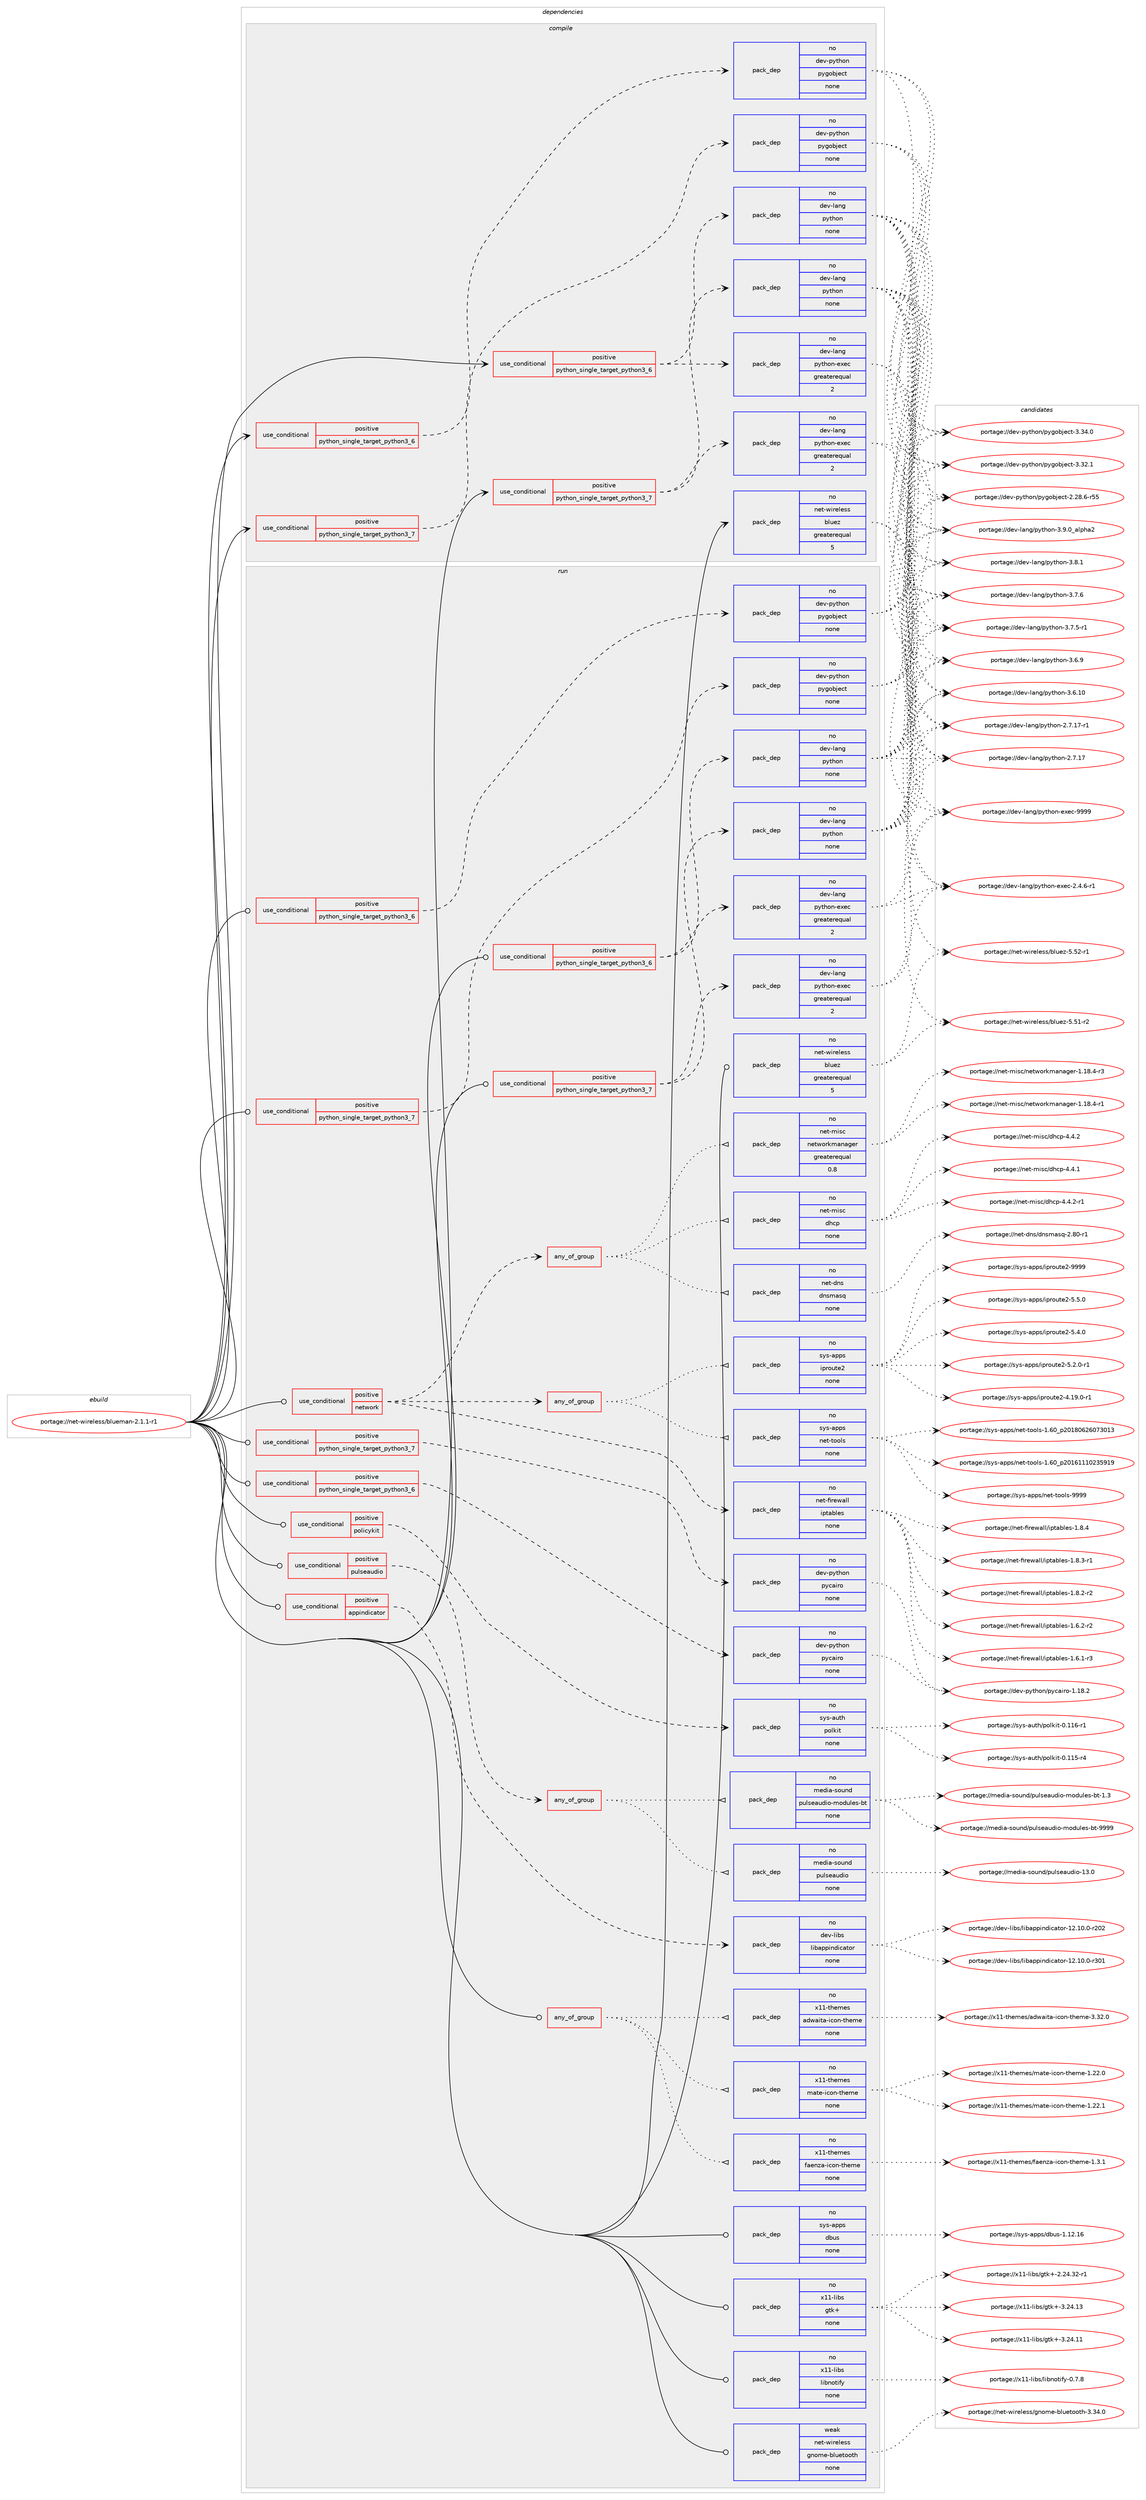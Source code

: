 digraph prolog {

# *************
# Graph options
# *************

newrank=true;
concentrate=true;
compound=true;
graph [rankdir=LR,fontname=Helvetica,fontsize=10,ranksep=1.5];#, ranksep=2.5, nodesep=0.2];
edge  [arrowhead=vee];
node  [fontname=Helvetica,fontsize=10];

# **********
# The ebuild
# **********

subgraph cluster_leftcol {
color=gray;
rank=same;
label=<<i>ebuild</i>>;
id [label="portage://net-wireless/blueman-2.1.1-r1", color=red, width=4, href="../net-wireless/blueman-2.1.1-r1.svg"];
}

# ****************
# The dependencies
# ****************

subgraph cluster_midcol {
color=gray;
label=<<i>dependencies</i>>;
subgraph cluster_compile {
fillcolor="#eeeeee";
style=filled;
label=<<i>compile</i>>;
subgraph cond22024 {
dependency111573 [label=<<TABLE BORDER="0" CELLBORDER="1" CELLSPACING="0" CELLPADDING="4"><TR><TD ROWSPAN="3" CELLPADDING="10">use_conditional</TD></TR><TR><TD>positive</TD></TR><TR><TD>python_single_target_python3_6</TD></TR></TABLE>>, shape=none, color=red];
subgraph pack87694 {
dependency111574 [label=<<TABLE BORDER="0" CELLBORDER="1" CELLSPACING="0" CELLPADDING="4" WIDTH="220"><TR><TD ROWSPAN="6" CELLPADDING="30">pack_dep</TD></TR><TR><TD WIDTH="110">no</TD></TR><TR><TD>dev-lang</TD></TR><TR><TD>python</TD></TR><TR><TD>none</TD></TR><TR><TD></TD></TR></TABLE>>, shape=none, color=blue];
}
dependency111573:e -> dependency111574:w [weight=20,style="dashed",arrowhead="vee"];
subgraph pack87695 {
dependency111575 [label=<<TABLE BORDER="0" CELLBORDER="1" CELLSPACING="0" CELLPADDING="4" WIDTH="220"><TR><TD ROWSPAN="6" CELLPADDING="30">pack_dep</TD></TR><TR><TD WIDTH="110">no</TD></TR><TR><TD>dev-lang</TD></TR><TR><TD>python-exec</TD></TR><TR><TD>greaterequal</TD></TR><TR><TD>2</TD></TR></TABLE>>, shape=none, color=blue];
}
dependency111573:e -> dependency111575:w [weight=20,style="dashed",arrowhead="vee"];
}
id:e -> dependency111573:w [weight=20,style="solid",arrowhead="vee"];
subgraph cond22025 {
dependency111576 [label=<<TABLE BORDER="0" CELLBORDER="1" CELLSPACING="0" CELLPADDING="4"><TR><TD ROWSPAN="3" CELLPADDING="10">use_conditional</TD></TR><TR><TD>positive</TD></TR><TR><TD>python_single_target_python3_6</TD></TR></TABLE>>, shape=none, color=red];
subgraph pack87696 {
dependency111577 [label=<<TABLE BORDER="0" CELLBORDER="1" CELLSPACING="0" CELLPADDING="4" WIDTH="220"><TR><TD ROWSPAN="6" CELLPADDING="30">pack_dep</TD></TR><TR><TD WIDTH="110">no</TD></TR><TR><TD>dev-python</TD></TR><TR><TD>pygobject</TD></TR><TR><TD>none</TD></TR><TR><TD></TD></TR></TABLE>>, shape=none, color=blue];
}
dependency111576:e -> dependency111577:w [weight=20,style="dashed",arrowhead="vee"];
}
id:e -> dependency111576:w [weight=20,style="solid",arrowhead="vee"];
subgraph cond22026 {
dependency111578 [label=<<TABLE BORDER="0" CELLBORDER="1" CELLSPACING="0" CELLPADDING="4"><TR><TD ROWSPAN="3" CELLPADDING="10">use_conditional</TD></TR><TR><TD>positive</TD></TR><TR><TD>python_single_target_python3_7</TD></TR></TABLE>>, shape=none, color=red];
subgraph pack87697 {
dependency111579 [label=<<TABLE BORDER="0" CELLBORDER="1" CELLSPACING="0" CELLPADDING="4" WIDTH="220"><TR><TD ROWSPAN="6" CELLPADDING="30">pack_dep</TD></TR><TR><TD WIDTH="110">no</TD></TR><TR><TD>dev-lang</TD></TR><TR><TD>python</TD></TR><TR><TD>none</TD></TR><TR><TD></TD></TR></TABLE>>, shape=none, color=blue];
}
dependency111578:e -> dependency111579:w [weight=20,style="dashed",arrowhead="vee"];
subgraph pack87698 {
dependency111580 [label=<<TABLE BORDER="0" CELLBORDER="1" CELLSPACING="0" CELLPADDING="4" WIDTH="220"><TR><TD ROWSPAN="6" CELLPADDING="30">pack_dep</TD></TR><TR><TD WIDTH="110">no</TD></TR><TR><TD>dev-lang</TD></TR><TR><TD>python-exec</TD></TR><TR><TD>greaterequal</TD></TR><TR><TD>2</TD></TR></TABLE>>, shape=none, color=blue];
}
dependency111578:e -> dependency111580:w [weight=20,style="dashed",arrowhead="vee"];
}
id:e -> dependency111578:w [weight=20,style="solid",arrowhead="vee"];
subgraph cond22027 {
dependency111581 [label=<<TABLE BORDER="0" CELLBORDER="1" CELLSPACING="0" CELLPADDING="4"><TR><TD ROWSPAN="3" CELLPADDING="10">use_conditional</TD></TR><TR><TD>positive</TD></TR><TR><TD>python_single_target_python3_7</TD></TR></TABLE>>, shape=none, color=red];
subgraph pack87699 {
dependency111582 [label=<<TABLE BORDER="0" CELLBORDER="1" CELLSPACING="0" CELLPADDING="4" WIDTH="220"><TR><TD ROWSPAN="6" CELLPADDING="30">pack_dep</TD></TR><TR><TD WIDTH="110">no</TD></TR><TR><TD>dev-python</TD></TR><TR><TD>pygobject</TD></TR><TR><TD>none</TD></TR><TR><TD></TD></TR></TABLE>>, shape=none, color=blue];
}
dependency111581:e -> dependency111582:w [weight=20,style="dashed",arrowhead="vee"];
}
id:e -> dependency111581:w [weight=20,style="solid",arrowhead="vee"];
subgraph pack87700 {
dependency111583 [label=<<TABLE BORDER="0" CELLBORDER="1" CELLSPACING="0" CELLPADDING="4" WIDTH="220"><TR><TD ROWSPAN="6" CELLPADDING="30">pack_dep</TD></TR><TR><TD WIDTH="110">no</TD></TR><TR><TD>net-wireless</TD></TR><TR><TD>bluez</TD></TR><TR><TD>greaterequal</TD></TR><TR><TD>5</TD></TR></TABLE>>, shape=none, color=blue];
}
id:e -> dependency111583:w [weight=20,style="solid",arrowhead="vee"];
}
subgraph cluster_compileandrun {
fillcolor="#eeeeee";
style=filled;
label=<<i>compile and run</i>>;
}
subgraph cluster_run {
fillcolor="#eeeeee";
style=filled;
label=<<i>run</i>>;
subgraph any1760 {
dependency111584 [label=<<TABLE BORDER="0" CELLBORDER="1" CELLSPACING="0" CELLPADDING="4"><TR><TD CELLPADDING="10">any_of_group</TD></TR></TABLE>>, shape=none, color=red];subgraph pack87701 {
dependency111585 [label=<<TABLE BORDER="0" CELLBORDER="1" CELLSPACING="0" CELLPADDING="4" WIDTH="220"><TR><TD ROWSPAN="6" CELLPADDING="30">pack_dep</TD></TR><TR><TD WIDTH="110">no</TD></TR><TR><TD>x11-themes</TD></TR><TR><TD>adwaita-icon-theme</TD></TR><TR><TD>none</TD></TR><TR><TD></TD></TR></TABLE>>, shape=none, color=blue];
}
dependency111584:e -> dependency111585:w [weight=20,style="dotted",arrowhead="oinv"];
subgraph pack87702 {
dependency111586 [label=<<TABLE BORDER="0" CELLBORDER="1" CELLSPACING="0" CELLPADDING="4" WIDTH="220"><TR><TD ROWSPAN="6" CELLPADDING="30">pack_dep</TD></TR><TR><TD WIDTH="110">no</TD></TR><TR><TD>x11-themes</TD></TR><TR><TD>faenza-icon-theme</TD></TR><TR><TD>none</TD></TR><TR><TD></TD></TR></TABLE>>, shape=none, color=blue];
}
dependency111584:e -> dependency111586:w [weight=20,style="dotted",arrowhead="oinv"];
subgraph pack87703 {
dependency111587 [label=<<TABLE BORDER="0" CELLBORDER="1" CELLSPACING="0" CELLPADDING="4" WIDTH="220"><TR><TD ROWSPAN="6" CELLPADDING="30">pack_dep</TD></TR><TR><TD WIDTH="110">no</TD></TR><TR><TD>x11-themes</TD></TR><TR><TD>mate-icon-theme</TD></TR><TR><TD>none</TD></TR><TR><TD></TD></TR></TABLE>>, shape=none, color=blue];
}
dependency111584:e -> dependency111587:w [weight=20,style="dotted",arrowhead="oinv"];
}
id:e -> dependency111584:w [weight=20,style="solid",arrowhead="odot"];
subgraph cond22028 {
dependency111588 [label=<<TABLE BORDER="0" CELLBORDER="1" CELLSPACING="0" CELLPADDING="4"><TR><TD ROWSPAN="3" CELLPADDING="10">use_conditional</TD></TR><TR><TD>positive</TD></TR><TR><TD>appindicator</TD></TR></TABLE>>, shape=none, color=red];
subgraph pack87704 {
dependency111589 [label=<<TABLE BORDER="0" CELLBORDER="1" CELLSPACING="0" CELLPADDING="4" WIDTH="220"><TR><TD ROWSPAN="6" CELLPADDING="30">pack_dep</TD></TR><TR><TD WIDTH="110">no</TD></TR><TR><TD>dev-libs</TD></TR><TR><TD>libappindicator</TD></TR><TR><TD>none</TD></TR><TR><TD></TD></TR></TABLE>>, shape=none, color=blue];
}
dependency111588:e -> dependency111589:w [weight=20,style="dashed",arrowhead="vee"];
}
id:e -> dependency111588:w [weight=20,style="solid",arrowhead="odot"];
subgraph cond22029 {
dependency111590 [label=<<TABLE BORDER="0" CELLBORDER="1" CELLSPACING="0" CELLPADDING="4"><TR><TD ROWSPAN="3" CELLPADDING="10">use_conditional</TD></TR><TR><TD>positive</TD></TR><TR><TD>network</TD></TR></TABLE>>, shape=none, color=red];
subgraph pack87705 {
dependency111591 [label=<<TABLE BORDER="0" CELLBORDER="1" CELLSPACING="0" CELLPADDING="4" WIDTH="220"><TR><TD ROWSPAN="6" CELLPADDING="30">pack_dep</TD></TR><TR><TD WIDTH="110">no</TD></TR><TR><TD>net-firewall</TD></TR><TR><TD>iptables</TD></TR><TR><TD>none</TD></TR><TR><TD></TD></TR></TABLE>>, shape=none, color=blue];
}
dependency111590:e -> dependency111591:w [weight=20,style="dashed",arrowhead="vee"];
subgraph any1761 {
dependency111592 [label=<<TABLE BORDER="0" CELLBORDER="1" CELLSPACING="0" CELLPADDING="4"><TR><TD CELLPADDING="10">any_of_group</TD></TR></TABLE>>, shape=none, color=red];subgraph pack87706 {
dependency111593 [label=<<TABLE BORDER="0" CELLBORDER="1" CELLSPACING="0" CELLPADDING="4" WIDTH="220"><TR><TD ROWSPAN="6" CELLPADDING="30">pack_dep</TD></TR><TR><TD WIDTH="110">no</TD></TR><TR><TD>sys-apps</TD></TR><TR><TD>net-tools</TD></TR><TR><TD>none</TD></TR><TR><TD></TD></TR></TABLE>>, shape=none, color=blue];
}
dependency111592:e -> dependency111593:w [weight=20,style="dotted",arrowhead="oinv"];
subgraph pack87707 {
dependency111594 [label=<<TABLE BORDER="0" CELLBORDER="1" CELLSPACING="0" CELLPADDING="4" WIDTH="220"><TR><TD ROWSPAN="6" CELLPADDING="30">pack_dep</TD></TR><TR><TD WIDTH="110">no</TD></TR><TR><TD>sys-apps</TD></TR><TR><TD>iproute2</TD></TR><TR><TD>none</TD></TR><TR><TD></TD></TR></TABLE>>, shape=none, color=blue];
}
dependency111592:e -> dependency111594:w [weight=20,style="dotted",arrowhead="oinv"];
}
dependency111590:e -> dependency111592:w [weight=20,style="dashed",arrowhead="vee"];
subgraph any1762 {
dependency111595 [label=<<TABLE BORDER="0" CELLBORDER="1" CELLSPACING="0" CELLPADDING="4"><TR><TD CELLPADDING="10">any_of_group</TD></TR></TABLE>>, shape=none, color=red];subgraph pack87708 {
dependency111596 [label=<<TABLE BORDER="0" CELLBORDER="1" CELLSPACING="0" CELLPADDING="4" WIDTH="220"><TR><TD ROWSPAN="6" CELLPADDING="30">pack_dep</TD></TR><TR><TD WIDTH="110">no</TD></TR><TR><TD>net-dns</TD></TR><TR><TD>dnsmasq</TD></TR><TR><TD>none</TD></TR><TR><TD></TD></TR></TABLE>>, shape=none, color=blue];
}
dependency111595:e -> dependency111596:w [weight=20,style="dotted",arrowhead="oinv"];
subgraph pack87709 {
dependency111597 [label=<<TABLE BORDER="0" CELLBORDER="1" CELLSPACING="0" CELLPADDING="4" WIDTH="220"><TR><TD ROWSPAN="6" CELLPADDING="30">pack_dep</TD></TR><TR><TD WIDTH="110">no</TD></TR><TR><TD>net-misc</TD></TR><TR><TD>dhcp</TD></TR><TR><TD>none</TD></TR><TR><TD></TD></TR></TABLE>>, shape=none, color=blue];
}
dependency111595:e -> dependency111597:w [weight=20,style="dotted",arrowhead="oinv"];
subgraph pack87710 {
dependency111598 [label=<<TABLE BORDER="0" CELLBORDER="1" CELLSPACING="0" CELLPADDING="4" WIDTH="220"><TR><TD ROWSPAN="6" CELLPADDING="30">pack_dep</TD></TR><TR><TD WIDTH="110">no</TD></TR><TR><TD>net-misc</TD></TR><TR><TD>networkmanager</TD></TR><TR><TD>greaterequal</TD></TR><TR><TD>0.8</TD></TR></TABLE>>, shape=none, color=blue];
}
dependency111595:e -> dependency111598:w [weight=20,style="dotted",arrowhead="oinv"];
}
dependency111590:e -> dependency111595:w [weight=20,style="dashed",arrowhead="vee"];
}
id:e -> dependency111590:w [weight=20,style="solid",arrowhead="odot"];
subgraph cond22030 {
dependency111599 [label=<<TABLE BORDER="0" CELLBORDER="1" CELLSPACING="0" CELLPADDING="4"><TR><TD ROWSPAN="3" CELLPADDING="10">use_conditional</TD></TR><TR><TD>positive</TD></TR><TR><TD>policykit</TD></TR></TABLE>>, shape=none, color=red];
subgraph pack87711 {
dependency111600 [label=<<TABLE BORDER="0" CELLBORDER="1" CELLSPACING="0" CELLPADDING="4" WIDTH="220"><TR><TD ROWSPAN="6" CELLPADDING="30">pack_dep</TD></TR><TR><TD WIDTH="110">no</TD></TR><TR><TD>sys-auth</TD></TR><TR><TD>polkit</TD></TR><TR><TD>none</TD></TR><TR><TD></TD></TR></TABLE>>, shape=none, color=blue];
}
dependency111599:e -> dependency111600:w [weight=20,style="dashed",arrowhead="vee"];
}
id:e -> dependency111599:w [weight=20,style="solid",arrowhead="odot"];
subgraph cond22031 {
dependency111601 [label=<<TABLE BORDER="0" CELLBORDER="1" CELLSPACING="0" CELLPADDING="4"><TR><TD ROWSPAN="3" CELLPADDING="10">use_conditional</TD></TR><TR><TD>positive</TD></TR><TR><TD>pulseaudio</TD></TR></TABLE>>, shape=none, color=red];
subgraph any1763 {
dependency111602 [label=<<TABLE BORDER="0" CELLBORDER="1" CELLSPACING="0" CELLPADDING="4"><TR><TD CELLPADDING="10">any_of_group</TD></TR></TABLE>>, shape=none, color=red];subgraph pack87712 {
dependency111603 [label=<<TABLE BORDER="0" CELLBORDER="1" CELLSPACING="0" CELLPADDING="4" WIDTH="220"><TR><TD ROWSPAN="6" CELLPADDING="30">pack_dep</TD></TR><TR><TD WIDTH="110">no</TD></TR><TR><TD>media-sound</TD></TR><TR><TD>pulseaudio</TD></TR><TR><TD>none</TD></TR><TR><TD></TD></TR></TABLE>>, shape=none, color=blue];
}
dependency111602:e -> dependency111603:w [weight=20,style="dotted",arrowhead="oinv"];
subgraph pack87713 {
dependency111604 [label=<<TABLE BORDER="0" CELLBORDER="1" CELLSPACING="0" CELLPADDING="4" WIDTH="220"><TR><TD ROWSPAN="6" CELLPADDING="30">pack_dep</TD></TR><TR><TD WIDTH="110">no</TD></TR><TR><TD>media-sound</TD></TR><TR><TD>pulseaudio-modules-bt</TD></TR><TR><TD>none</TD></TR><TR><TD></TD></TR></TABLE>>, shape=none, color=blue];
}
dependency111602:e -> dependency111604:w [weight=20,style="dotted",arrowhead="oinv"];
}
dependency111601:e -> dependency111602:w [weight=20,style="dashed",arrowhead="vee"];
}
id:e -> dependency111601:w [weight=20,style="solid",arrowhead="odot"];
subgraph cond22032 {
dependency111605 [label=<<TABLE BORDER="0" CELLBORDER="1" CELLSPACING="0" CELLPADDING="4"><TR><TD ROWSPAN="3" CELLPADDING="10">use_conditional</TD></TR><TR><TD>positive</TD></TR><TR><TD>python_single_target_python3_6</TD></TR></TABLE>>, shape=none, color=red];
subgraph pack87714 {
dependency111606 [label=<<TABLE BORDER="0" CELLBORDER="1" CELLSPACING="0" CELLPADDING="4" WIDTH="220"><TR><TD ROWSPAN="6" CELLPADDING="30">pack_dep</TD></TR><TR><TD WIDTH="110">no</TD></TR><TR><TD>dev-lang</TD></TR><TR><TD>python</TD></TR><TR><TD>none</TD></TR><TR><TD></TD></TR></TABLE>>, shape=none, color=blue];
}
dependency111605:e -> dependency111606:w [weight=20,style="dashed",arrowhead="vee"];
subgraph pack87715 {
dependency111607 [label=<<TABLE BORDER="0" CELLBORDER="1" CELLSPACING="0" CELLPADDING="4" WIDTH="220"><TR><TD ROWSPAN="6" CELLPADDING="30">pack_dep</TD></TR><TR><TD WIDTH="110">no</TD></TR><TR><TD>dev-lang</TD></TR><TR><TD>python-exec</TD></TR><TR><TD>greaterequal</TD></TR><TR><TD>2</TD></TR></TABLE>>, shape=none, color=blue];
}
dependency111605:e -> dependency111607:w [weight=20,style="dashed",arrowhead="vee"];
}
id:e -> dependency111605:w [weight=20,style="solid",arrowhead="odot"];
subgraph cond22033 {
dependency111608 [label=<<TABLE BORDER="0" CELLBORDER="1" CELLSPACING="0" CELLPADDING="4"><TR><TD ROWSPAN="3" CELLPADDING="10">use_conditional</TD></TR><TR><TD>positive</TD></TR><TR><TD>python_single_target_python3_6</TD></TR></TABLE>>, shape=none, color=red];
subgraph pack87716 {
dependency111609 [label=<<TABLE BORDER="0" CELLBORDER="1" CELLSPACING="0" CELLPADDING="4" WIDTH="220"><TR><TD ROWSPAN="6" CELLPADDING="30">pack_dep</TD></TR><TR><TD WIDTH="110">no</TD></TR><TR><TD>dev-python</TD></TR><TR><TD>pycairo</TD></TR><TR><TD>none</TD></TR><TR><TD></TD></TR></TABLE>>, shape=none, color=blue];
}
dependency111608:e -> dependency111609:w [weight=20,style="dashed",arrowhead="vee"];
}
id:e -> dependency111608:w [weight=20,style="solid",arrowhead="odot"];
subgraph cond22034 {
dependency111610 [label=<<TABLE BORDER="0" CELLBORDER="1" CELLSPACING="0" CELLPADDING="4"><TR><TD ROWSPAN="3" CELLPADDING="10">use_conditional</TD></TR><TR><TD>positive</TD></TR><TR><TD>python_single_target_python3_6</TD></TR></TABLE>>, shape=none, color=red];
subgraph pack87717 {
dependency111611 [label=<<TABLE BORDER="0" CELLBORDER="1" CELLSPACING="0" CELLPADDING="4" WIDTH="220"><TR><TD ROWSPAN="6" CELLPADDING="30">pack_dep</TD></TR><TR><TD WIDTH="110">no</TD></TR><TR><TD>dev-python</TD></TR><TR><TD>pygobject</TD></TR><TR><TD>none</TD></TR><TR><TD></TD></TR></TABLE>>, shape=none, color=blue];
}
dependency111610:e -> dependency111611:w [weight=20,style="dashed",arrowhead="vee"];
}
id:e -> dependency111610:w [weight=20,style="solid",arrowhead="odot"];
subgraph cond22035 {
dependency111612 [label=<<TABLE BORDER="0" CELLBORDER="1" CELLSPACING="0" CELLPADDING="4"><TR><TD ROWSPAN="3" CELLPADDING="10">use_conditional</TD></TR><TR><TD>positive</TD></TR><TR><TD>python_single_target_python3_7</TD></TR></TABLE>>, shape=none, color=red];
subgraph pack87718 {
dependency111613 [label=<<TABLE BORDER="0" CELLBORDER="1" CELLSPACING="0" CELLPADDING="4" WIDTH="220"><TR><TD ROWSPAN="6" CELLPADDING="30">pack_dep</TD></TR><TR><TD WIDTH="110">no</TD></TR><TR><TD>dev-lang</TD></TR><TR><TD>python</TD></TR><TR><TD>none</TD></TR><TR><TD></TD></TR></TABLE>>, shape=none, color=blue];
}
dependency111612:e -> dependency111613:w [weight=20,style="dashed",arrowhead="vee"];
subgraph pack87719 {
dependency111614 [label=<<TABLE BORDER="0" CELLBORDER="1" CELLSPACING="0" CELLPADDING="4" WIDTH="220"><TR><TD ROWSPAN="6" CELLPADDING="30">pack_dep</TD></TR><TR><TD WIDTH="110">no</TD></TR><TR><TD>dev-lang</TD></TR><TR><TD>python-exec</TD></TR><TR><TD>greaterequal</TD></TR><TR><TD>2</TD></TR></TABLE>>, shape=none, color=blue];
}
dependency111612:e -> dependency111614:w [weight=20,style="dashed",arrowhead="vee"];
}
id:e -> dependency111612:w [weight=20,style="solid",arrowhead="odot"];
subgraph cond22036 {
dependency111615 [label=<<TABLE BORDER="0" CELLBORDER="1" CELLSPACING="0" CELLPADDING="4"><TR><TD ROWSPAN="3" CELLPADDING="10">use_conditional</TD></TR><TR><TD>positive</TD></TR><TR><TD>python_single_target_python3_7</TD></TR></TABLE>>, shape=none, color=red];
subgraph pack87720 {
dependency111616 [label=<<TABLE BORDER="0" CELLBORDER="1" CELLSPACING="0" CELLPADDING="4" WIDTH="220"><TR><TD ROWSPAN="6" CELLPADDING="30">pack_dep</TD></TR><TR><TD WIDTH="110">no</TD></TR><TR><TD>dev-python</TD></TR><TR><TD>pycairo</TD></TR><TR><TD>none</TD></TR><TR><TD></TD></TR></TABLE>>, shape=none, color=blue];
}
dependency111615:e -> dependency111616:w [weight=20,style="dashed",arrowhead="vee"];
}
id:e -> dependency111615:w [weight=20,style="solid",arrowhead="odot"];
subgraph cond22037 {
dependency111617 [label=<<TABLE BORDER="0" CELLBORDER="1" CELLSPACING="0" CELLPADDING="4"><TR><TD ROWSPAN="3" CELLPADDING="10">use_conditional</TD></TR><TR><TD>positive</TD></TR><TR><TD>python_single_target_python3_7</TD></TR></TABLE>>, shape=none, color=red];
subgraph pack87721 {
dependency111618 [label=<<TABLE BORDER="0" CELLBORDER="1" CELLSPACING="0" CELLPADDING="4" WIDTH="220"><TR><TD ROWSPAN="6" CELLPADDING="30">pack_dep</TD></TR><TR><TD WIDTH="110">no</TD></TR><TR><TD>dev-python</TD></TR><TR><TD>pygobject</TD></TR><TR><TD>none</TD></TR><TR><TD></TD></TR></TABLE>>, shape=none, color=blue];
}
dependency111617:e -> dependency111618:w [weight=20,style="dashed",arrowhead="vee"];
}
id:e -> dependency111617:w [weight=20,style="solid",arrowhead="odot"];
subgraph pack87722 {
dependency111619 [label=<<TABLE BORDER="0" CELLBORDER="1" CELLSPACING="0" CELLPADDING="4" WIDTH="220"><TR><TD ROWSPAN="6" CELLPADDING="30">pack_dep</TD></TR><TR><TD WIDTH="110">no</TD></TR><TR><TD>net-wireless</TD></TR><TR><TD>bluez</TD></TR><TR><TD>greaterequal</TD></TR><TR><TD>5</TD></TR></TABLE>>, shape=none, color=blue];
}
id:e -> dependency111619:w [weight=20,style="solid",arrowhead="odot"];
subgraph pack87723 {
dependency111620 [label=<<TABLE BORDER="0" CELLBORDER="1" CELLSPACING="0" CELLPADDING="4" WIDTH="220"><TR><TD ROWSPAN="6" CELLPADDING="30">pack_dep</TD></TR><TR><TD WIDTH="110">no</TD></TR><TR><TD>sys-apps</TD></TR><TR><TD>dbus</TD></TR><TR><TD>none</TD></TR><TR><TD></TD></TR></TABLE>>, shape=none, color=blue];
}
id:e -> dependency111620:w [weight=20,style="solid",arrowhead="odot"];
subgraph pack87724 {
dependency111621 [label=<<TABLE BORDER="0" CELLBORDER="1" CELLSPACING="0" CELLPADDING="4" WIDTH="220"><TR><TD ROWSPAN="6" CELLPADDING="30">pack_dep</TD></TR><TR><TD WIDTH="110">no</TD></TR><TR><TD>x11-libs</TD></TR><TR><TD>gtk+</TD></TR><TR><TD>none</TD></TR><TR><TD></TD></TR></TABLE>>, shape=none, color=blue];
}
id:e -> dependency111621:w [weight=20,style="solid",arrowhead="odot"];
subgraph pack87725 {
dependency111622 [label=<<TABLE BORDER="0" CELLBORDER="1" CELLSPACING="0" CELLPADDING="4" WIDTH="220"><TR><TD ROWSPAN="6" CELLPADDING="30">pack_dep</TD></TR><TR><TD WIDTH="110">no</TD></TR><TR><TD>x11-libs</TD></TR><TR><TD>libnotify</TD></TR><TR><TD>none</TD></TR><TR><TD></TD></TR></TABLE>>, shape=none, color=blue];
}
id:e -> dependency111622:w [weight=20,style="solid",arrowhead="odot"];
subgraph pack87726 {
dependency111623 [label=<<TABLE BORDER="0" CELLBORDER="1" CELLSPACING="0" CELLPADDING="4" WIDTH="220"><TR><TD ROWSPAN="6" CELLPADDING="30">pack_dep</TD></TR><TR><TD WIDTH="110">weak</TD></TR><TR><TD>net-wireless</TD></TR><TR><TD>gnome-bluetooth</TD></TR><TR><TD>none</TD></TR><TR><TD></TD></TR></TABLE>>, shape=none, color=blue];
}
id:e -> dependency111623:w [weight=20,style="solid",arrowhead="odot"];
}
}

# **************
# The candidates
# **************

subgraph cluster_choices {
rank=same;
color=gray;
label=<<i>candidates</i>>;

subgraph choice87694 {
color=black;
nodesep=1;
choice10010111845108971101034711212111610411111045514657464895971081121049750 [label="portage://dev-lang/python-3.9.0_alpha2", color=red, width=4,href="../dev-lang/python-3.9.0_alpha2.svg"];
choice100101118451089711010347112121116104111110455146564649 [label="portage://dev-lang/python-3.8.1", color=red, width=4,href="../dev-lang/python-3.8.1.svg"];
choice100101118451089711010347112121116104111110455146554654 [label="portage://dev-lang/python-3.7.6", color=red, width=4,href="../dev-lang/python-3.7.6.svg"];
choice1001011184510897110103471121211161041111104551465546534511449 [label="portage://dev-lang/python-3.7.5-r1", color=red, width=4,href="../dev-lang/python-3.7.5-r1.svg"];
choice100101118451089711010347112121116104111110455146544657 [label="portage://dev-lang/python-3.6.9", color=red, width=4,href="../dev-lang/python-3.6.9.svg"];
choice10010111845108971101034711212111610411111045514654464948 [label="portage://dev-lang/python-3.6.10", color=red, width=4,href="../dev-lang/python-3.6.10.svg"];
choice100101118451089711010347112121116104111110455046554649554511449 [label="portage://dev-lang/python-2.7.17-r1", color=red, width=4,href="../dev-lang/python-2.7.17-r1.svg"];
choice10010111845108971101034711212111610411111045504655464955 [label="portage://dev-lang/python-2.7.17", color=red, width=4,href="../dev-lang/python-2.7.17.svg"];
dependency111574:e -> choice10010111845108971101034711212111610411111045514657464895971081121049750:w [style=dotted,weight="100"];
dependency111574:e -> choice100101118451089711010347112121116104111110455146564649:w [style=dotted,weight="100"];
dependency111574:e -> choice100101118451089711010347112121116104111110455146554654:w [style=dotted,weight="100"];
dependency111574:e -> choice1001011184510897110103471121211161041111104551465546534511449:w [style=dotted,weight="100"];
dependency111574:e -> choice100101118451089711010347112121116104111110455146544657:w [style=dotted,weight="100"];
dependency111574:e -> choice10010111845108971101034711212111610411111045514654464948:w [style=dotted,weight="100"];
dependency111574:e -> choice100101118451089711010347112121116104111110455046554649554511449:w [style=dotted,weight="100"];
dependency111574:e -> choice10010111845108971101034711212111610411111045504655464955:w [style=dotted,weight="100"];
}
subgraph choice87695 {
color=black;
nodesep=1;
choice10010111845108971101034711212111610411111045101120101994557575757 [label="portage://dev-lang/python-exec-9999", color=red, width=4,href="../dev-lang/python-exec-9999.svg"];
choice10010111845108971101034711212111610411111045101120101994550465246544511449 [label="portage://dev-lang/python-exec-2.4.6-r1", color=red, width=4,href="../dev-lang/python-exec-2.4.6-r1.svg"];
dependency111575:e -> choice10010111845108971101034711212111610411111045101120101994557575757:w [style=dotted,weight="100"];
dependency111575:e -> choice10010111845108971101034711212111610411111045101120101994550465246544511449:w [style=dotted,weight="100"];
}
subgraph choice87696 {
color=black;
nodesep=1;
choice1001011184511212111610411111047112121103111981061019911645514651524648 [label="portage://dev-python/pygobject-3.34.0", color=red, width=4,href="../dev-python/pygobject-3.34.0.svg"];
choice1001011184511212111610411111047112121103111981061019911645514651504649 [label="portage://dev-python/pygobject-3.32.1", color=red, width=4,href="../dev-python/pygobject-3.32.1.svg"];
choice1001011184511212111610411111047112121103111981061019911645504650564654451145353 [label="portage://dev-python/pygobject-2.28.6-r55", color=red, width=4,href="../dev-python/pygobject-2.28.6-r55.svg"];
dependency111577:e -> choice1001011184511212111610411111047112121103111981061019911645514651524648:w [style=dotted,weight="100"];
dependency111577:e -> choice1001011184511212111610411111047112121103111981061019911645514651504649:w [style=dotted,weight="100"];
dependency111577:e -> choice1001011184511212111610411111047112121103111981061019911645504650564654451145353:w [style=dotted,weight="100"];
}
subgraph choice87697 {
color=black;
nodesep=1;
choice10010111845108971101034711212111610411111045514657464895971081121049750 [label="portage://dev-lang/python-3.9.0_alpha2", color=red, width=4,href="../dev-lang/python-3.9.0_alpha2.svg"];
choice100101118451089711010347112121116104111110455146564649 [label="portage://dev-lang/python-3.8.1", color=red, width=4,href="../dev-lang/python-3.8.1.svg"];
choice100101118451089711010347112121116104111110455146554654 [label="portage://dev-lang/python-3.7.6", color=red, width=4,href="../dev-lang/python-3.7.6.svg"];
choice1001011184510897110103471121211161041111104551465546534511449 [label="portage://dev-lang/python-3.7.5-r1", color=red, width=4,href="../dev-lang/python-3.7.5-r1.svg"];
choice100101118451089711010347112121116104111110455146544657 [label="portage://dev-lang/python-3.6.9", color=red, width=4,href="../dev-lang/python-3.6.9.svg"];
choice10010111845108971101034711212111610411111045514654464948 [label="portage://dev-lang/python-3.6.10", color=red, width=4,href="../dev-lang/python-3.6.10.svg"];
choice100101118451089711010347112121116104111110455046554649554511449 [label="portage://dev-lang/python-2.7.17-r1", color=red, width=4,href="../dev-lang/python-2.7.17-r1.svg"];
choice10010111845108971101034711212111610411111045504655464955 [label="portage://dev-lang/python-2.7.17", color=red, width=4,href="../dev-lang/python-2.7.17.svg"];
dependency111579:e -> choice10010111845108971101034711212111610411111045514657464895971081121049750:w [style=dotted,weight="100"];
dependency111579:e -> choice100101118451089711010347112121116104111110455146564649:w [style=dotted,weight="100"];
dependency111579:e -> choice100101118451089711010347112121116104111110455146554654:w [style=dotted,weight="100"];
dependency111579:e -> choice1001011184510897110103471121211161041111104551465546534511449:w [style=dotted,weight="100"];
dependency111579:e -> choice100101118451089711010347112121116104111110455146544657:w [style=dotted,weight="100"];
dependency111579:e -> choice10010111845108971101034711212111610411111045514654464948:w [style=dotted,weight="100"];
dependency111579:e -> choice100101118451089711010347112121116104111110455046554649554511449:w [style=dotted,weight="100"];
dependency111579:e -> choice10010111845108971101034711212111610411111045504655464955:w [style=dotted,weight="100"];
}
subgraph choice87698 {
color=black;
nodesep=1;
choice10010111845108971101034711212111610411111045101120101994557575757 [label="portage://dev-lang/python-exec-9999", color=red, width=4,href="../dev-lang/python-exec-9999.svg"];
choice10010111845108971101034711212111610411111045101120101994550465246544511449 [label="portage://dev-lang/python-exec-2.4.6-r1", color=red, width=4,href="../dev-lang/python-exec-2.4.6-r1.svg"];
dependency111580:e -> choice10010111845108971101034711212111610411111045101120101994557575757:w [style=dotted,weight="100"];
dependency111580:e -> choice10010111845108971101034711212111610411111045101120101994550465246544511449:w [style=dotted,weight="100"];
}
subgraph choice87699 {
color=black;
nodesep=1;
choice1001011184511212111610411111047112121103111981061019911645514651524648 [label="portage://dev-python/pygobject-3.34.0", color=red, width=4,href="../dev-python/pygobject-3.34.0.svg"];
choice1001011184511212111610411111047112121103111981061019911645514651504649 [label="portage://dev-python/pygobject-3.32.1", color=red, width=4,href="../dev-python/pygobject-3.32.1.svg"];
choice1001011184511212111610411111047112121103111981061019911645504650564654451145353 [label="portage://dev-python/pygobject-2.28.6-r55", color=red, width=4,href="../dev-python/pygobject-2.28.6-r55.svg"];
dependency111582:e -> choice1001011184511212111610411111047112121103111981061019911645514651524648:w [style=dotted,weight="100"];
dependency111582:e -> choice1001011184511212111610411111047112121103111981061019911645514651504649:w [style=dotted,weight="100"];
dependency111582:e -> choice1001011184511212111610411111047112121103111981061019911645504650564654451145353:w [style=dotted,weight="100"];
}
subgraph choice87700 {
color=black;
nodesep=1;
choice11010111645119105114101108101115115479810811710112245534653504511449 [label="portage://net-wireless/bluez-5.52-r1", color=red, width=4,href="../net-wireless/bluez-5.52-r1.svg"];
choice11010111645119105114101108101115115479810811710112245534653494511450 [label="portage://net-wireless/bluez-5.51-r2", color=red, width=4,href="../net-wireless/bluez-5.51-r2.svg"];
dependency111583:e -> choice11010111645119105114101108101115115479810811710112245534653504511449:w [style=dotted,weight="100"];
dependency111583:e -> choice11010111645119105114101108101115115479810811710112245534653494511450:w [style=dotted,weight="100"];
}
subgraph choice87701 {
color=black;
nodesep=1;
choice1204949451161041011091011154797100119971051169745105991111104511610410110910145514651504648 [label="portage://x11-themes/adwaita-icon-theme-3.32.0", color=red, width=4,href="../x11-themes/adwaita-icon-theme-3.32.0.svg"];
dependency111585:e -> choice1204949451161041011091011154797100119971051169745105991111104511610410110910145514651504648:w [style=dotted,weight="100"];
}
subgraph choice87702 {
color=black;
nodesep=1;
choice120494945116104101109101115471029710111012297451059911111045116104101109101454946514649 [label="portage://x11-themes/faenza-icon-theme-1.3.1", color=red, width=4,href="../x11-themes/faenza-icon-theme-1.3.1.svg"];
dependency111586:e -> choice120494945116104101109101115471029710111012297451059911111045116104101109101454946514649:w [style=dotted,weight="100"];
}
subgraph choice87703 {
color=black;
nodesep=1;
choice120494945116104101109101115471099711610145105991111104511610410110910145494650504649 [label="portage://x11-themes/mate-icon-theme-1.22.1", color=red, width=4,href="../x11-themes/mate-icon-theme-1.22.1.svg"];
choice120494945116104101109101115471099711610145105991111104511610410110910145494650504648 [label="portage://x11-themes/mate-icon-theme-1.22.0", color=red, width=4,href="../x11-themes/mate-icon-theme-1.22.0.svg"];
dependency111587:e -> choice120494945116104101109101115471099711610145105991111104511610410110910145494650504649:w [style=dotted,weight="100"];
dependency111587:e -> choice120494945116104101109101115471099711610145105991111104511610410110910145494650504648:w [style=dotted,weight="100"];
}
subgraph choice87704 {
color=black;
nodesep=1;
choice10010111845108105981154710810598971121121051101001059997116111114454950464948464845114514849 [label="portage://dev-libs/libappindicator-12.10.0-r301", color=red, width=4,href="../dev-libs/libappindicator-12.10.0-r301.svg"];
choice10010111845108105981154710810598971121121051101001059997116111114454950464948464845114504850 [label="portage://dev-libs/libappindicator-12.10.0-r202", color=red, width=4,href="../dev-libs/libappindicator-12.10.0-r202.svg"];
dependency111589:e -> choice10010111845108105981154710810598971121121051101001059997116111114454950464948464845114514849:w [style=dotted,weight="100"];
dependency111589:e -> choice10010111845108105981154710810598971121121051101001059997116111114454950464948464845114504850:w [style=dotted,weight="100"];
}
subgraph choice87705 {
color=black;
nodesep=1;
choice1101011164510210511410111997108108471051121169798108101115454946564652 [label="portage://net-firewall/iptables-1.8.4", color=red, width=4,href="../net-firewall/iptables-1.8.4.svg"];
choice11010111645102105114101119971081084710511211697981081011154549465646514511449 [label="portage://net-firewall/iptables-1.8.3-r1", color=red, width=4,href="../net-firewall/iptables-1.8.3-r1.svg"];
choice11010111645102105114101119971081084710511211697981081011154549465646504511450 [label="portage://net-firewall/iptables-1.8.2-r2", color=red, width=4,href="../net-firewall/iptables-1.8.2-r2.svg"];
choice11010111645102105114101119971081084710511211697981081011154549465446504511450 [label="portage://net-firewall/iptables-1.6.2-r2", color=red, width=4,href="../net-firewall/iptables-1.6.2-r2.svg"];
choice11010111645102105114101119971081084710511211697981081011154549465446494511451 [label="portage://net-firewall/iptables-1.6.1-r3", color=red, width=4,href="../net-firewall/iptables-1.6.1-r3.svg"];
dependency111591:e -> choice1101011164510210511410111997108108471051121169798108101115454946564652:w [style=dotted,weight="100"];
dependency111591:e -> choice11010111645102105114101119971081084710511211697981081011154549465646514511449:w [style=dotted,weight="100"];
dependency111591:e -> choice11010111645102105114101119971081084710511211697981081011154549465646504511450:w [style=dotted,weight="100"];
dependency111591:e -> choice11010111645102105114101119971081084710511211697981081011154549465446504511450:w [style=dotted,weight="100"];
dependency111591:e -> choice11010111645102105114101119971081084710511211697981081011154549465446494511451:w [style=dotted,weight="100"];
}
subgraph choice87706 {
color=black;
nodesep=1;
choice115121115459711211211547110101116451161111111081154557575757 [label="portage://sys-apps/net-tools-9999", color=red, width=4,href="../sys-apps/net-tools-9999.svg"];
choice115121115459711211211547110101116451161111111081154549465448951125048495648545054485551484951 [label="portage://sys-apps/net-tools-1.60_p20180626073013", color=red, width=4,href="../sys-apps/net-tools-1.60_p20180626073013.svg"];
choice115121115459711211211547110101116451161111111081154549465448951125048495449494948505153574957 [label="portage://sys-apps/net-tools-1.60_p20161110235919", color=red, width=4,href="../sys-apps/net-tools-1.60_p20161110235919.svg"];
dependency111593:e -> choice115121115459711211211547110101116451161111111081154557575757:w [style=dotted,weight="100"];
dependency111593:e -> choice115121115459711211211547110101116451161111111081154549465448951125048495648545054485551484951:w [style=dotted,weight="100"];
dependency111593:e -> choice115121115459711211211547110101116451161111111081154549465448951125048495449494948505153574957:w [style=dotted,weight="100"];
}
subgraph choice87707 {
color=black;
nodesep=1;
choice115121115459711211211547105112114111117116101504557575757 [label="portage://sys-apps/iproute2-9999", color=red, width=4,href="../sys-apps/iproute2-9999.svg"];
choice11512111545971121121154710511211411111711610150455346534648 [label="portage://sys-apps/iproute2-5.5.0", color=red, width=4,href="../sys-apps/iproute2-5.5.0.svg"];
choice11512111545971121121154710511211411111711610150455346524648 [label="portage://sys-apps/iproute2-5.4.0", color=red, width=4,href="../sys-apps/iproute2-5.4.0.svg"];
choice115121115459711211211547105112114111117116101504553465046484511449 [label="portage://sys-apps/iproute2-5.2.0-r1", color=red, width=4,href="../sys-apps/iproute2-5.2.0-r1.svg"];
choice11512111545971121121154710511211411111711610150455246495746484511449 [label="portage://sys-apps/iproute2-4.19.0-r1", color=red, width=4,href="../sys-apps/iproute2-4.19.0-r1.svg"];
dependency111594:e -> choice115121115459711211211547105112114111117116101504557575757:w [style=dotted,weight="100"];
dependency111594:e -> choice11512111545971121121154710511211411111711610150455346534648:w [style=dotted,weight="100"];
dependency111594:e -> choice11512111545971121121154710511211411111711610150455346524648:w [style=dotted,weight="100"];
dependency111594:e -> choice115121115459711211211547105112114111117116101504553465046484511449:w [style=dotted,weight="100"];
dependency111594:e -> choice11512111545971121121154710511211411111711610150455246495746484511449:w [style=dotted,weight="100"];
}
subgraph choice87708 {
color=black;
nodesep=1;
choice11010111645100110115471001101151099711511345504656484511449 [label="portage://net-dns/dnsmasq-2.80-r1", color=red, width=4,href="../net-dns/dnsmasq-2.80-r1.svg"];
dependency111596:e -> choice11010111645100110115471001101151099711511345504656484511449:w [style=dotted,weight="100"];
}
subgraph choice87709 {
color=black;
nodesep=1;
choice110101116451091051159947100104991124552465246504511449 [label="portage://net-misc/dhcp-4.4.2-r1", color=red, width=4,href="../net-misc/dhcp-4.4.2-r1.svg"];
choice11010111645109105115994710010499112455246524650 [label="portage://net-misc/dhcp-4.4.2", color=red, width=4,href="../net-misc/dhcp-4.4.2.svg"];
choice11010111645109105115994710010499112455246524649 [label="portage://net-misc/dhcp-4.4.1", color=red, width=4,href="../net-misc/dhcp-4.4.1.svg"];
dependency111597:e -> choice110101116451091051159947100104991124552465246504511449:w [style=dotted,weight="100"];
dependency111597:e -> choice11010111645109105115994710010499112455246524650:w [style=dotted,weight="100"];
dependency111597:e -> choice11010111645109105115994710010499112455246524649:w [style=dotted,weight="100"];
}
subgraph choice87710 {
color=black;
nodesep=1;
choice1101011164510910511599471101011161191111141071099711097103101114454946495646524511451 [label="portage://net-misc/networkmanager-1.18.4-r3", color=red, width=4,href="../net-misc/networkmanager-1.18.4-r3.svg"];
choice1101011164510910511599471101011161191111141071099711097103101114454946495646524511449 [label="portage://net-misc/networkmanager-1.18.4-r1", color=red, width=4,href="../net-misc/networkmanager-1.18.4-r1.svg"];
dependency111598:e -> choice1101011164510910511599471101011161191111141071099711097103101114454946495646524511451:w [style=dotted,weight="100"];
dependency111598:e -> choice1101011164510910511599471101011161191111141071099711097103101114454946495646524511449:w [style=dotted,weight="100"];
}
subgraph choice87711 {
color=black;
nodesep=1;
choice1151211154597117116104471121111081071051164548464949544511449 [label="portage://sys-auth/polkit-0.116-r1", color=red, width=4,href="../sys-auth/polkit-0.116-r1.svg"];
choice1151211154597117116104471121111081071051164548464949534511452 [label="portage://sys-auth/polkit-0.115-r4", color=red, width=4,href="../sys-auth/polkit-0.115-r4.svg"];
dependency111600:e -> choice1151211154597117116104471121111081071051164548464949544511449:w [style=dotted,weight="100"];
dependency111600:e -> choice1151211154597117116104471121111081071051164548464949534511452:w [style=dotted,weight="100"];
}
subgraph choice87712 {
color=black;
nodesep=1;
choice109101100105974511511111711010047112117108115101971171001051114549514648 [label="portage://media-sound/pulseaudio-13.0", color=red, width=4,href="../media-sound/pulseaudio-13.0.svg"];
dependency111603:e -> choice109101100105974511511111711010047112117108115101971171001051114549514648:w [style=dotted,weight="100"];
}
subgraph choice87713 {
color=black;
nodesep=1;
choice109101100105974511511111711010047112117108115101971171001051114510911110011710810111545981164557575757 [label="portage://media-sound/pulseaudio-modules-bt-9999", color=red, width=4,href="../media-sound/pulseaudio-modules-bt-9999.svg"];
choice1091011001059745115111117110100471121171081151019711710010511145109111100117108101115459811645494651 [label="portage://media-sound/pulseaudio-modules-bt-1.3", color=red, width=4,href="../media-sound/pulseaudio-modules-bt-1.3.svg"];
dependency111604:e -> choice109101100105974511511111711010047112117108115101971171001051114510911110011710810111545981164557575757:w [style=dotted,weight="100"];
dependency111604:e -> choice1091011001059745115111117110100471121171081151019711710010511145109111100117108101115459811645494651:w [style=dotted,weight="100"];
}
subgraph choice87714 {
color=black;
nodesep=1;
choice10010111845108971101034711212111610411111045514657464895971081121049750 [label="portage://dev-lang/python-3.9.0_alpha2", color=red, width=4,href="../dev-lang/python-3.9.0_alpha2.svg"];
choice100101118451089711010347112121116104111110455146564649 [label="portage://dev-lang/python-3.8.1", color=red, width=4,href="../dev-lang/python-3.8.1.svg"];
choice100101118451089711010347112121116104111110455146554654 [label="portage://dev-lang/python-3.7.6", color=red, width=4,href="../dev-lang/python-3.7.6.svg"];
choice1001011184510897110103471121211161041111104551465546534511449 [label="portage://dev-lang/python-3.7.5-r1", color=red, width=4,href="../dev-lang/python-3.7.5-r1.svg"];
choice100101118451089711010347112121116104111110455146544657 [label="portage://dev-lang/python-3.6.9", color=red, width=4,href="../dev-lang/python-3.6.9.svg"];
choice10010111845108971101034711212111610411111045514654464948 [label="portage://dev-lang/python-3.6.10", color=red, width=4,href="../dev-lang/python-3.6.10.svg"];
choice100101118451089711010347112121116104111110455046554649554511449 [label="portage://dev-lang/python-2.7.17-r1", color=red, width=4,href="../dev-lang/python-2.7.17-r1.svg"];
choice10010111845108971101034711212111610411111045504655464955 [label="portage://dev-lang/python-2.7.17", color=red, width=4,href="../dev-lang/python-2.7.17.svg"];
dependency111606:e -> choice10010111845108971101034711212111610411111045514657464895971081121049750:w [style=dotted,weight="100"];
dependency111606:e -> choice100101118451089711010347112121116104111110455146564649:w [style=dotted,weight="100"];
dependency111606:e -> choice100101118451089711010347112121116104111110455146554654:w [style=dotted,weight="100"];
dependency111606:e -> choice1001011184510897110103471121211161041111104551465546534511449:w [style=dotted,weight="100"];
dependency111606:e -> choice100101118451089711010347112121116104111110455146544657:w [style=dotted,weight="100"];
dependency111606:e -> choice10010111845108971101034711212111610411111045514654464948:w [style=dotted,weight="100"];
dependency111606:e -> choice100101118451089711010347112121116104111110455046554649554511449:w [style=dotted,weight="100"];
dependency111606:e -> choice10010111845108971101034711212111610411111045504655464955:w [style=dotted,weight="100"];
}
subgraph choice87715 {
color=black;
nodesep=1;
choice10010111845108971101034711212111610411111045101120101994557575757 [label="portage://dev-lang/python-exec-9999", color=red, width=4,href="../dev-lang/python-exec-9999.svg"];
choice10010111845108971101034711212111610411111045101120101994550465246544511449 [label="portage://dev-lang/python-exec-2.4.6-r1", color=red, width=4,href="../dev-lang/python-exec-2.4.6-r1.svg"];
dependency111607:e -> choice10010111845108971101034711212111610411111045101120101994557575757:w [style=dotted,weight="100"];
dependency111607:e -> choice10010111845108971101034711212111610411111045101120101994550465246544511449:w [style=dotted,weight="100"];
}
subgraph choice87716 {
color=black;
nodesep=1;
choice1001011184511212111610411111047112121999710511411145494649564650 [label="portage://dev-python/pycairo-1.18.2", color=red, width=4,href="../dev-python/pycairo-1.18.2.svg"];
dependency111609:e -> choice1001011184511212111610411111047112121999710511411145494649564650:w [style=dotted,weight="100"];
}
subgraph choice87717 {
color=black;
nodesep=1;
choice1001011184511212111610411111047112121103111981061019911645514651524648 [label="portage://dev-python/pygobject-3.34.0", color=red, width=4,href="../dev-python/pygobject-3.34.0.svg"];
choice1001011184511212111610411111047112121103111981061019911645514651504649 [label="portage://dev-python/pygobject-3.32.1", color=red, width=4,href="../dev-python/pygobject-3.32.1.svg"];
choice1001011184511212111610411111047112121103111981061019911645504650564654451145353 [label="portage://dev-python/pygobject-2.28.6-r55", color=red, width=4,href="../dev-python/pygobject-2.28.6-r55.svg"];
dependency111611:e -> choice1001011184511212111610411111047112121103111981061019911645514651524648:w [style=dotted,weight="100"];
dependency111611:e -> choice1001011184511212111610411111047112121103111981061019911645514651504649:w [style=dotted,weight="100"];
dependency111611:e -> choice1001011184511212111610411111047112121103111981061019911645504650564654451145353:w [style=dotted,weight="100"];
}
subgraph choice87718 {
color=black;
nodesep=1;
choice10010111845108971101034711212111610411111045514657464895971081121049750 [label="portage://dev-lang/python-3.9.0_alpha2", color=red, width=4,href="../dev-lang/python-3.9.0_alpha2.svg"];
choice100101118451089711010347112121116104111110455146564649 [label="portage://dev-lang/python-3.8.1", color=red, width=4,href="../dev-lang/python-3.8.1.svg"];
choice100101118451089711010347112121116104111110455146554654 [label="portage://dev-lang/python-3.7.6", color=red, width=4,href="../dev-lang/python-3.7.6.svg"];
choice1001011184510897110103471121211161041111104551465546534511449 [label="portage://dev-lang/python-3.7.5-r1", color=red, width=4,href="../dev-lang/python-3.7.5-r1.svg"];
choice100101118451089711010347112121116104111110455146544657 [label="portage://dev-lang/python-3.6.9", color=red, width=4,href="../dev-lang/python-3.6.9.svg"];
choice10010111845108971101034711212111610411111045514654464948 [label="portage://dev-lang/python-3.6.10", color=red, width=4,href="../dev-lang/python-3.6.10.svg"];
choice100101118451089711010347112121116104111110455046554649554511449 [label="portage://dev-lang/python-2.7.17-r1", color=red, width=4,href="../dev-lang/python-2.7.17-r1.svg"];
choice10010111845108971101034711212111610411111045504655464955 [label="portage://dev-lang/python-2.7.17", color=red, width=4,href="../dev-lang/python-2.7.17.svg"];
dependency111613:e -> choice10010111845108971101034711212111610411111045514657464895971081121049750:w [style=dotted,weight="100"];
dependency111613:e -> choice100101118451089711010347112121116104111110455146564649:w [style=dotted,weight="100"];
dependency111613:e -> choice100101118451089711010347112121116104111110455146554654:w [style=dotted,weight="100"];
dependency111613:e -> choice1001011184510897110103471121211161041111104551465546534511449:w [style=dotted,weight="100"];
dependency111613:e -> choice100101118451089711010347112121116104111110455146544657:w [style=dotted,weight="100"];
dependency111613:e -> choice10010111845108971101034711212111610411111045514654464948:w [style=dotted,weight="100"];
dependency111613:e -> choice100101118451089711010347112121116104111110455046554649554511449:w [style=dotted,weight="100"];
dependency111613:e -> choice10010111845108971101034711212111610411111045504655464955:w [style=dotted,weight="100"];
}
subgraph choice87719 {
color=black;
nodesep=1;
choice10010111845108971101034711212111610411111045101120101994557575757 [label="portage://dev-lang/python-exec-9999", color=red, width=4,href="../dev-lang/python-exec-9999.svg"];
choice10010111845108971101034711212111610411111045101120101994550465246544511449 [label="portage://dev-lang/python-exec-2.4.6-r1", color=red, width=4,href="../dev-lang/python-exec-2.4.6-r1.svg"];
dependency111614:e -> choice10010111845108971101034711212111610411111045101120101994557575757:w [style=dotted,weight="100"];
dependency111614:e -> choice10010111845108971101034711212111610411111045101120101994550465246544511449:w [style=dotted,weight="100"];
}
subgraph choice87720 {
color=black;
nodesep=1;
choice1001011184511212111610411111047112121999710511411145494649564650 [label="portage://dev-python/pycairo-1.18.2", color=red, width=4,href="../dev-python/pycairo-1.18.2.svg"];
dependency111616:e -> choice1001011184511212111610411111047112121999710511411145494649564650:w [style=dotted,weight="100"];
}
subgraph choice87721 {
color=black;
nodesep=1;
choice1001011184511212111610411111047112121103111981061019911645514651524648 [label="portage://dev-python/pygobject-3.34.0", color=red, width=4,href="../dev-python/pygobject-3.34.0.svg"];
choice1001011184511212111610411111047112121103111981061019911645514651504649 [label="portage://dev-python/pygobject-3.32.1", color=red, width=4,href="../dev-python/pygobject-3.32.1.svg"];
choice1001011184511212111610411111047112121103111981061019911645504650564654451145353 [label="portage://dev-python/pygobject-2.28.6-r55", color=red, width=4,href="../dev-python/pygobject-2.28.6-r55.svg"];
dependency111618:e -> choice1001011184511212111610411111047112121103111981061019911645514651524648:w [style=dotted,weight="100"];
dependency111618:e -> choice1001011184511212111610411111047112121103111981061019911645514651504649:w [style=dotted,weight="100"];
dependency111618:e -> choice1001011184511212111610411111047112121103111981061019911645504650564654451145353:w [style=dotted,weight="100"];
}
subgraph choice87722 {
color=black;
nodesep=1;
choice11010111645119105114101108101115115479810811710112245534653504511449 [label="portage://net-wireless/bluez-5.52-r1", color=red, width=4,href="../net-wireless/bluez-5.52-r1.svg"];
choice11010111645119105114101108101115115479810811710112245534653494511450 [label="portage://net-wireless/bluez-5.51-r2", color=red, width=4,href="../net-wireless/bluez-5.51-r2.svg"];
dependency111619:e -> choice11010111645119105114101108101115115479810811710112245534653504511449:w [style=dotted,weight="100"];
dependency111619:e -> choice11010111645119105114101108101115115479810811710112245534653494511450:w [style=dotted,weight="100"];
}
subgraph choice87723 {
color=black;
nodesep=1;
choice115121115459711211211547100981171154549464950464954 [label="portage://sys-apps/dbus-1.12.16", color=red, width=4,href="../sys-apps/dbus-1.12.16.svg"];
dependency111620:e -> choice115121115459711211211547100981171154549464950464954:w [style=dotted,weight="100"];
}
subgraph choice87724 {
color=black;
nodesep=1;
choice1204949451081059811547103116107434551465052464951 [label="portage://x11-libs/gtk+-3.24.13", color=red, width=4,href="../x11-libs/gtk+-3.24.13.svg"];
choice1204949451081059811547103116107434551465052464949 [label="portage://x11-libs/gtk+-3.24.11", color=red, width=4,href="../x11-libs/gtk+-3.24.11.svg"];
choice12049494510810598115471031161074345504650524651504511449 [label="portage://x11-libs/gtk+-2.24.32-r1", color=red, width=4,href="../x11-libs/gtk+-2.24.32-r1.svg"];
dependency111621:e -> choice1204949451081059811547103116107434551465052464951:w [style=dotted,weight="100"];
dependency111621:e -> choice1204949451081059811547103116107434551465052464949:w [style=dotted,weight="100"];
dependency111621:e -> choice12049494510810598115471031161074345504650524651504511449:w [style=dotted,weight="100"];
}
subgraph choice87725 {
color=black;
nodesep=1;
choice120494945108105981154710810598110111116105102121454846554656 [label="portage://x11-libs/libnotify-0.7.8", color=red, width=4,href="../x11-libs/libnotify-0.7.8.svg"];
dependency111622:e -> choice120494945108105981154710810598110111116105102121454846554656:w [style=dotted,weight="100"];
}
subgraph choice87726 {
color=black;
nodesep=1;
choice1101011164511910511410110810111511547103110111109101459810811710111611111111610445514651524648 [label="portage://net-wireless/gnome-bluetooth-3.34.0", color=red, width=4,href="../net-wireless/gnome-bluetooth-3.34.0.svg"];
dependency111623:e -> choice1101011164511910511410110810111511547103110111109101459810811710111611111111610445514651524648:w [style=dotted,weight="100"];
}
}

}
